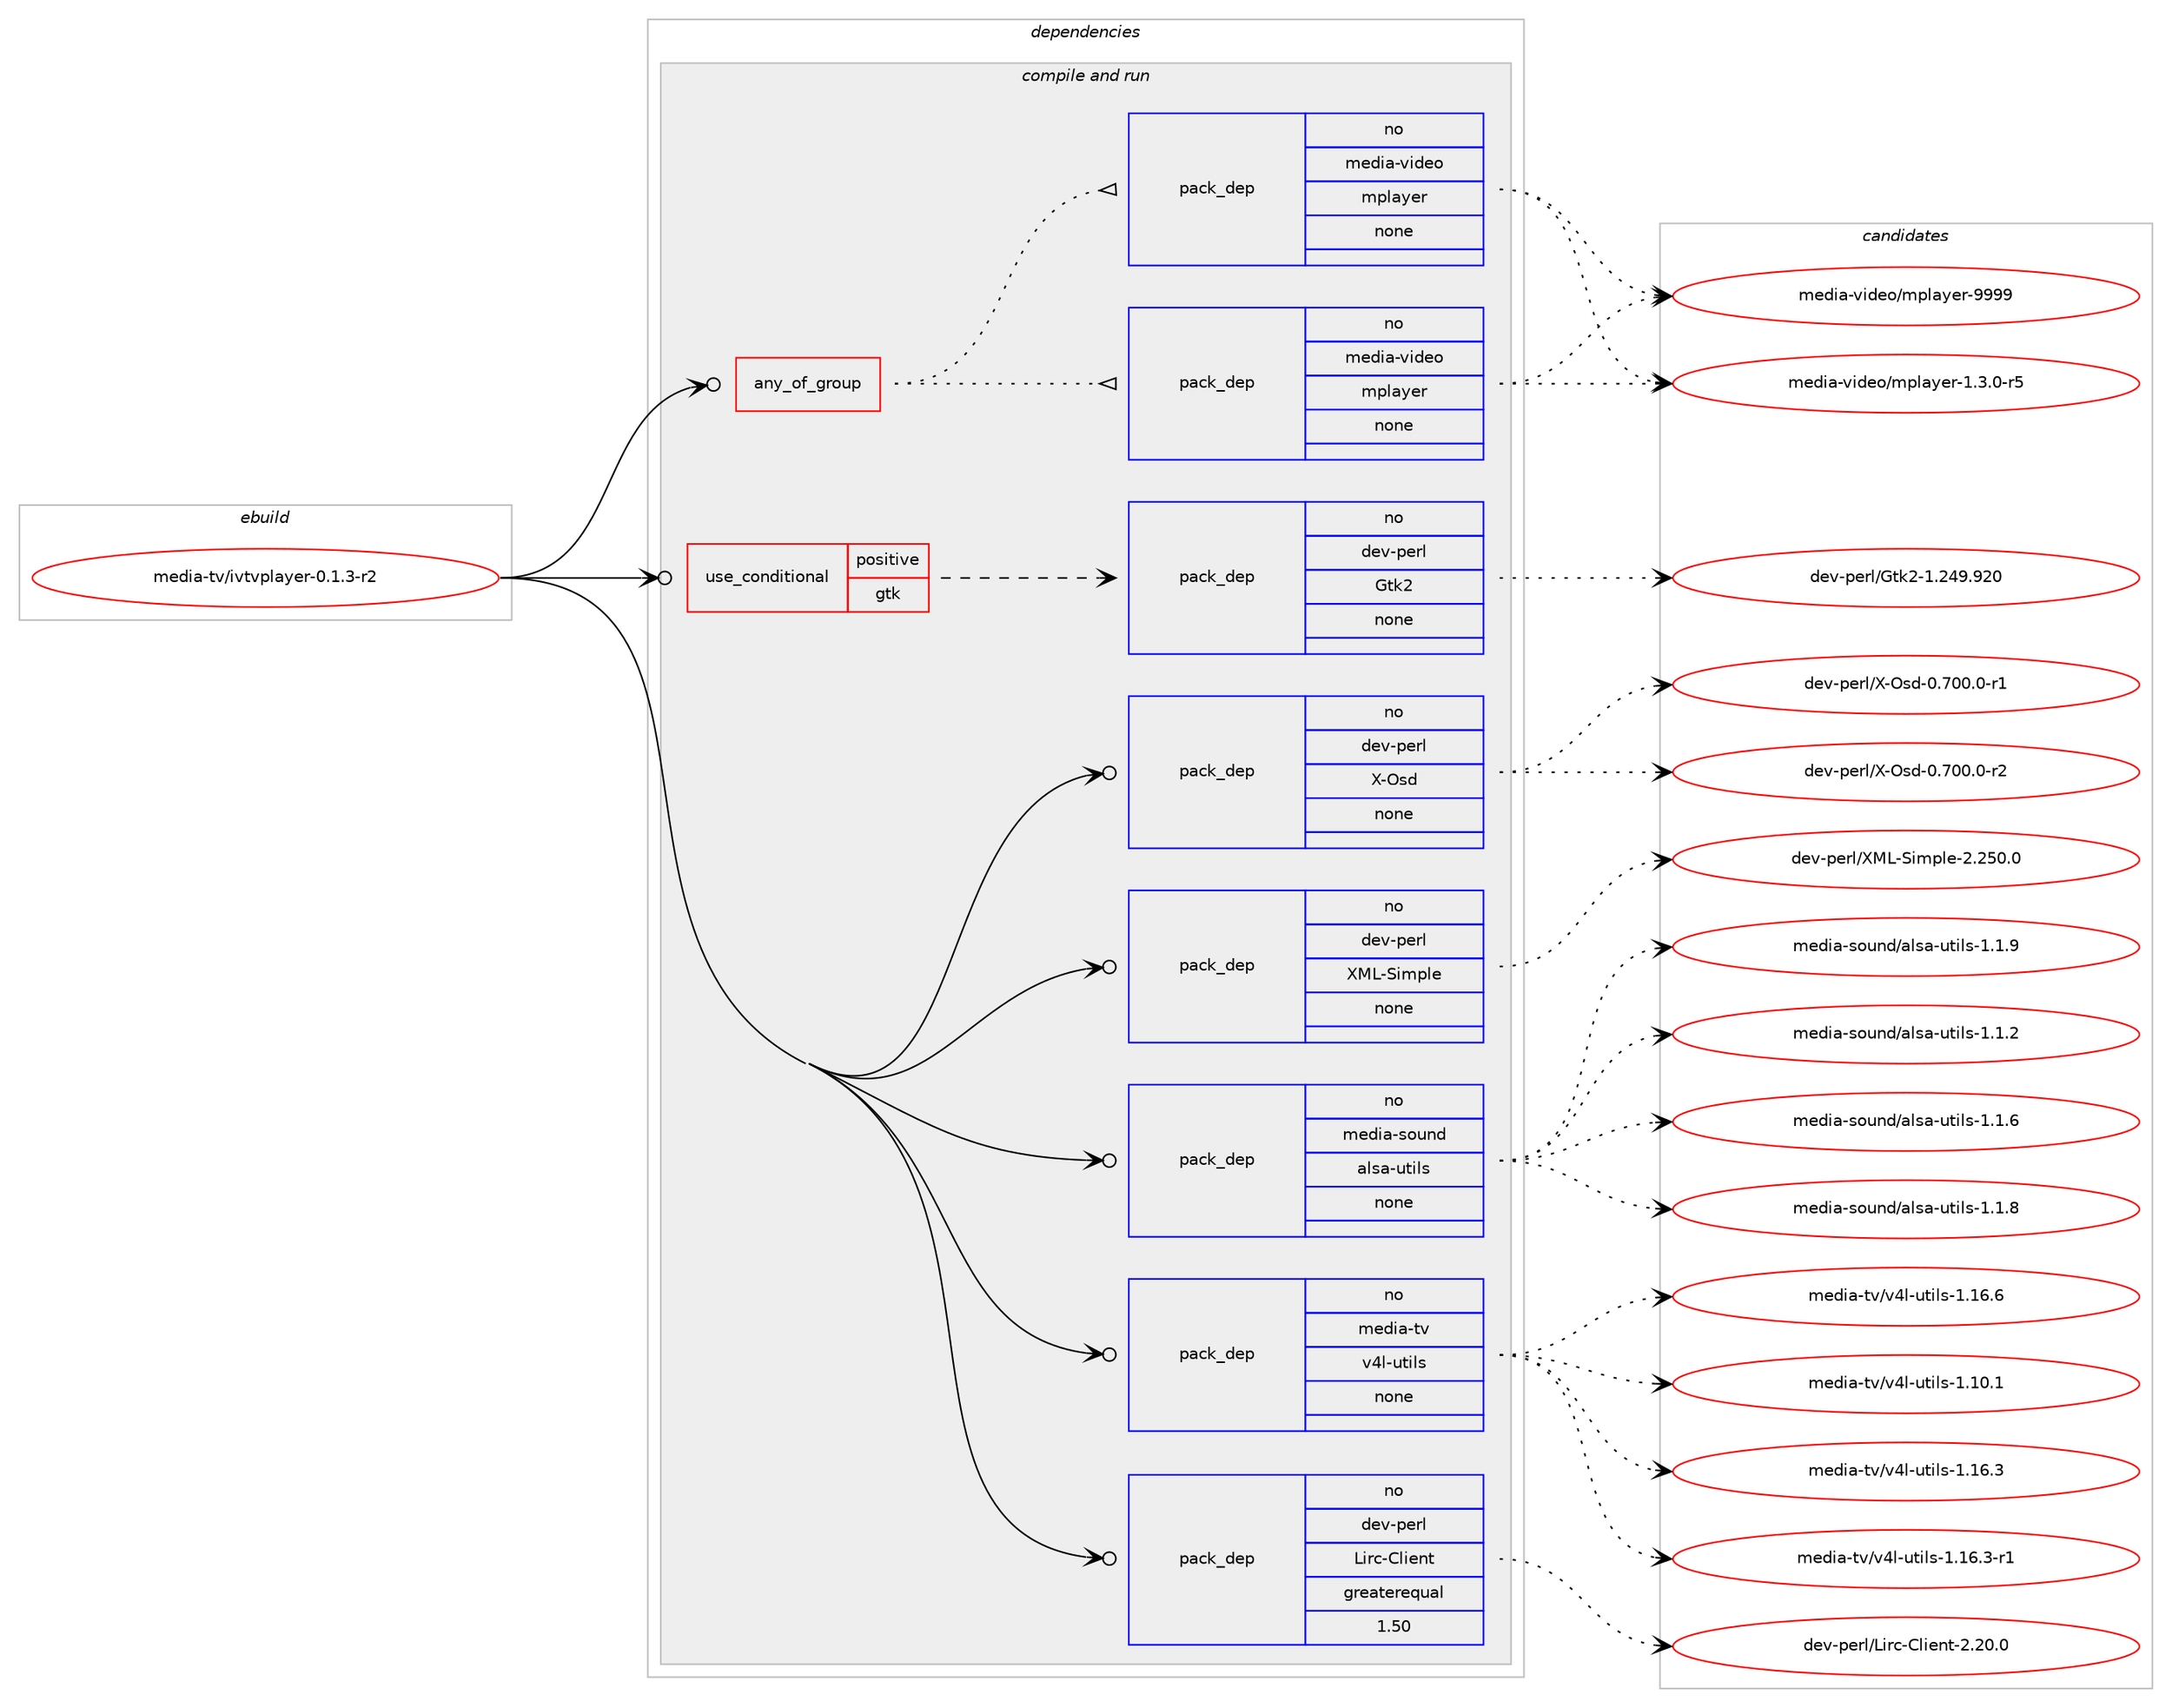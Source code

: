 digraph prolog {

# *************
# Graph options
# *************

newrank=true;
concentrate=true;
compound=true;
graph [rankdir=LR,fontname=Helvetica,fontsize=10,ranksep=1.5];#, ranksep=2.5, nodesep=0.2];
edge  [arrowhead=vee];
node  [fontname=Helvetica,fontsize=10];

# **********
# The ebuild
# **********

subgraph cluster_leftcol {
color=gray;
rank=same;
label=<<i>ebuild</i>>;
id [label="media-tv/ivtvplayer-0.1.3-r2", color=red, width=4, href="../media-tv/ivtvplayer-0.1.3-r2.svg"];
}

# ****************
# The dependencies
# ****************

subgraph cluster_midcol {
color=gray;
label=<<i>dependencies</i>>;
subgraph cluster_compile {
fillcolor="#eeeeee";
style=filled;
label=<<i>compile</i>>;
}
subgraph cluster_compileandrun {
fillcolor="#eeeeee";
style=filled;
label=<<i>compile and run</i>>;
subgraph any13612 {
dependency804792 [label=<<TABLE BORDER="0" CELLBORDER="1" CELLSPACING="0" CELLPADDING="4"><TR><TD CELLPADDING="10">any_of_group</TD></TR></TABLE>>, shape=none, color=red];subgraph pack595286 {
dependency804793 [label=<<TABLE BORDER="0" CELLBORDER="1" CELLSPACING="0" CELLPADDING="4" WIDTH="220"><TR><TD ROWSPAN="6" CELLPADDING="30">pack_dep</TD></TR><TR><TD WIDTH="110">no</TD></TR><TR><TD>media-video</TD></TR><TR><TD>mplayer</TD></TR><TR><TD>none</TD></TR><TR><TD></TD></TR></TABLE>>, shape=none, color=blue];
}
dependency804792:e -> dependency804793:w [weight=20,style="dotted",arrowhead="oinv"];
subgraph pack595287 {
dependency804794 [label=<<TABLE BORDER="0" CELLBORDER="1" CELLSPACING="0" CELLPADDING="4" WIDTH="220"><TR><TD ROWSPAN="6" CELLPADDING="30">pack_dep</TD></TR><TR><TD WIDTH="110">no</TD></TR><TR><TD>media-video</TD></TR><TR><TD>mplayer</TD></TR><TR><TD>none</TD></TR><TR><TD></TD></TR></TABLE>>, shape=none, color=blue];
}
dependency804792:e -> dependency804794:w [weight=20,style="dotted",arrowhead="oinv"];
}
id:e -> dependency804792:w [weight=20,style="solid",arrowhead="odotvee"];
subgraph cond195446 {
dependency804795 [label=<<TABLE BORDER="0" CELLBORDER="1" CELLSPACING="0" CELLPADDING="4"><TR><TD ROWSPAN="3" CELLPADDING="10">use_conditional</TD></TR><TR><TD>positive</TD></TR><TR><TD>gtk</TD></TR></TABLE>>, shape=none, color=red];
subgraph pack595288 {
dependency804796 [label=<<TABLE BORDER="0" CELLBORDER="1" CELLSPACING="0" CELLPADDING="4" WIDTH="220"><TR><TD ROWSPAN="6" CELLPADDING="30">pack_dep</TD></TR><TR><TD WIDTH="110">no</TD></TR><TR><TD>dev-perl</TD></TR><TR><TD>Gtk2</TD></TR><TR><TD>none</TD></TR><TR><TD></TD></TR></TABLE>>, shape=none, color=blue];
}
dependency804795:e -> dependency804796:w [weight=20,style="dashed",arrowhead="vee"];
}
id:e -> dependency804795:w [weight=20,style="solid",arrowhead="odotvee"];
subgraph pack595289 {
dependency804797 [label=<<TABLE BORDER="0" CELLBORDER="1" CELLSPACING="0" CELLPADDING="4" WIDTH="220"><TR><TD ROWSPAN="6" CELLPADDING="30">pack_dep</TD></TR><TR><TD WIDTH="110">no</TD></TR><TR><TD>dev-perl</TD></TR><TR><TD>Lirc-Client</TD></TR><TR><TD>greaterequal</TD></TR><TR><TD>1.50</TD></TR></TABLE>>, shape=none, color=blue];
}
id:e -> dependency804797:w [weight=20,style="solid",arrowhead="odotvee"];
subgraph pack595290 {
dependency804798 [label=<<TABLE BORDER="0" CELLBORDER="1" CELLSPACING="0" CELLPADDING="4" WIDTH="220"><TR><TD ROWSPAN="6" CELLPADDING="30">pack_dep</TD></TR><TR><TD WIDTH="110">no</TD></TR><TR><TD>dev-perl</TD></TR><TR><TD>X-Osd</TD></TR><TR><TD>none</TD></TR><TR><TD></TD></TR></TABLE>>, shape=none, color=blue];
}
id:e -> dependency804798:w [weight=20,style="solid",arrowhead="odotvee"];
subgraph pack595291 {
dependency804799 [label=<<TABLE BORDER="0" CELLBORDER="1" CELLSPACING="0" CELLPADDING="4" WIDTH="220"><TR><TD ROWSPAN="6" CELLPADDING="30">pack_dep</TD></TR><TR><TD WIDTH="110">no</TD></TR><TR><TD>dev-perl</TD></TR><TR><TD>XML-Simple</TD></TR><TR><TD>none</TD></TR><TR><TD></TD></TR></TABLE>>, shape=none, color=blue];
}
id:e -> dependency804799:w [weight=20,style="solid",arrowhead="odotvee"];
subgraph pack595292 {
dependency804800 [label=<<TABLE BORDER="0" CELLBORDER="1" CELLSPACING="0" CELLPADDING="4" WIDTH="220"><TR><TD ROWSPAN="6" CELLPADDING="30">pack_dep</TD></TR><TR><TD WIDTH="110">no</TD></TR><TR><TD>media-sound</TD></TR><TR><TD>alsa-utils</TD></TR><TR><TD>none</TD></TR><TR><TD></TD></TR></TABLE>>, shape=none, color=blue];
}
id:e -> dependency804800:w [weight=20,style="solid",arrowhead="odotvee"];
subgraph pack595293 {
dependency804801 [label=<<TABLE BORDER="0" CELLBORDER="1" CELLSPACING="0" CELLPADDING="4" WIDTH="220"><TR><TD ROWSPAN="6" CELLPADDING="30">pack_dep</TD></TR><TR><TD WIDTH="110">no</TD></TR><TR><TD>media-tv</TD></TR><TR><TD>v4l-utils</TD></TR><TR><TD>none</TD></TR><TR><TD></TD></TR></TABLE>>, shape=none, color=blue];
}
id:e -> dependency804801:w [weight=20,style="solid",arrowhead="odotvee"];
}
subgraph cluster_run {
fillcolor="#eeeeee";
style=filled;
label=<<i>run</i>>;
}
}

# **************
# The candidates
# **************

subgraph cluster_choices {
rank=same;
color=gray;
label=<<i>candidates</i>>;

subgraph choice595286 {
color=black;
nodesep=1;
choice109101100105974511810510010111147109112108971211011144549465146484511453 [label="media-video/mplayer-1.3.0-r5", color=red, width=4,href="../media-video/mplayer-1.3.0-r5.svg"];
choice109101100105974511810510010111147109112108971211011144557575757 [label="media-video/mplayer-9999", color=red, width=4,href="../media-video/mplayer-9999.svg"];
dependency804793:e -> choice109101100105974511810510010111147109112108971211011144549465146484511453:w [style=dotted,weight="100"];
dependency804793:e -> choice109101100105974511810510010111147109112108971211011144557575757:w [style=dotted,weight="100"];
}
subgraph choice595287 {
color=black;
nodesep=1;
choice109101100105974511810510010111147109112108971211011144549465146484511453 [label="media-video/mplayer-1.3.0-r5", color=red, width=4,href="../media-video/mplayer-1.3.0-r5.svg"];
choice109101100105974511810510010111147109112108971211011144557575757 [label="media-video/mplayer-9999", color=red, width=4,href="../media-video/mplayer-9999.svg"];
dependency804794:e -> choice109101100105974511810510010111147109112108971211011144549465146484511453:w [style=dotted,weight="100"];
dependency804794:e -> choice109101100105974511810510010111147109112108971211011144557575757:w [style=dotted,weight="100"];
}
subgraph choice595288 {
color=black;
nodesep=1;
choice1001011184511210111410847711161075045494650525746575048 [label="dev-perl/Gtk2-1.249.920", color=red, width=4,href="../dev-perl/Gtk2-1.249.920.svg"];
dependency804796:e -> choice1001011184511210111410847711161075045494650525746575048:w [style=dotted,weight="100"];
}
subgraph choice595289 {
color=black;
nodesep=1;
choice10010111845112101114108477610511499456710810510111011645504650484648 [label="dev-perl/Lirc-Client-2.20.0", color=red, width=4,href="../dev-perl/Lirc-Client-2.20.0.svg"];
dependency804797:e -> choice10010111845112101114108477610511499456710810510111011645504650484648:w [style=dotted,weight="100"];
}
subgraph choice595290 {
color=black;
nodesep=1;
choice100101118451121011141084788457911510045484655484846484511449 [label="dev-perl/X-Osd-0.700.0-r1", color=red, width=4,href="../dev-perl/X-Osd-0.700.0-r1.svg"];
choice100101118451121011141084788457911510045484655484846484511450 [label="dev-perl/X-Osd-0.700.0-r2", color=red, width=4,href="../dev-perl/X-Osd-0.700.0-r2.svg"];
dependency804798:e -> choice100101118451121011141084788457911510045484655484846484511449:w [style=dotted,weight="100"];
dependency804798:e -> choice100101118451121011141084788457911510045484655484846484511450:w [style=dotted,weight="100"];
}
subgraph choice595291 {
color=black;
nodesep=1;
choice100101118451121011141084788777645831051091121081014550465053484648 [label="dev-perl/XML-Simple-2.250.0", color=red, width=4,href="../dev-perl/XML-Simple-2.250.0.svg"];
dependency804799:e -> choice100101118451121011141084788777645831051091121081014550465053484648:w [style=dotted,weight="100"];
}
subgraph choice595292 {
color=black;
nodesep=1;
choice109101100105974511511111711010047971081159745117116105108115454946494650 [label="media-sound/alsa-utils-1.1.2", color=red, width=4,href="../media-sound/alsa-utils-1.1.2.svg"];
choice109101100105974511511111711010047971081159745117116105108115454946494654 [label="media-sound/alsa-utils-1.1.6", color=red, width=4,href="../media-sound/alsa-utils-1.1.6.svg"];
choice109101100105974511511111711010047971081159745117116105108115454946494656 [label="media-sound/alsa-utils-1.1.8", color=red, width=4,href="../media-sound/alsa-utils-1.1.8.svg"];
choice109101100105974511511111711010047971081159745117116105108115454946494657 [label="media-sound/alsa-utils-1.1.9", color=red, width=4,href="../media-sound/alsa-utils-1.1.9.svg"];
dependency804800:e -> choice109101100105974511511111711010047971081159745117116105108115454946494650:w [style=dotted,weight="100"];
dependency804800:e -> choice109101100105974511511111711010047971081159745117116105108115454946494654:w [style=dotted,weight="100"];
dependency804800:e -> choice109101100105974511511111711010047971081159745117116105108115454946494656:w [style=dotted,weight="100"];
dependency804800:e -> choice109101100105974511511111711010047971081159745117116105108115454946494657:w [style=dotted,weight="100"];
}
subgraph choice595293 {
color=black;
nodesep=1;
choice109101100105974511611847118521084511711610510811545494649484649 [label="media-tv/v4l-utils-1.10.1", color=red, width=4,href="../media-tv/v4l-utils-1.10.1.svg"];
choice109101100105974511611847118521084511711610510811545494649544651 [label="media-tv/v4l-utils-1.16.3", color=red, width=4,href="../media-tv/v4l-utils-1.16.3.svg"];
choice1091011001059745116118471185210845117116105108115454946495446514511449 [label="media-tv/v4l-utils-1.16.3-r1", color=red, width=4,href="../media-tv/v4l-utils-1.16.3-r1.svg"];
choice109101100105974511611847118521084511711610510811545494649544654 [label="media-tv/v4l-utils-1.16.6", color=red, width=4,href="../media-tv/v4l-utils-1.16.6.svg"];
dependency804801:e -> choice109101100105974511611847118521084511711610510811545494649484649:w [style=dotted,weight="100"];
dependency804801:e -> choice109101100105974511611847118521084511711610510811545494649544651:w [style=dotted,weight="100"];
dependency804801:e -> choice1091011001059745116118471185210845117116105108115454946495446514511449:w [style=dotted,weight="100"];
dependency804801:e -> choice109101100105974511611847118521084511711610510811545494649544654:w [style=dotted,weight="100"];
}
}

}
